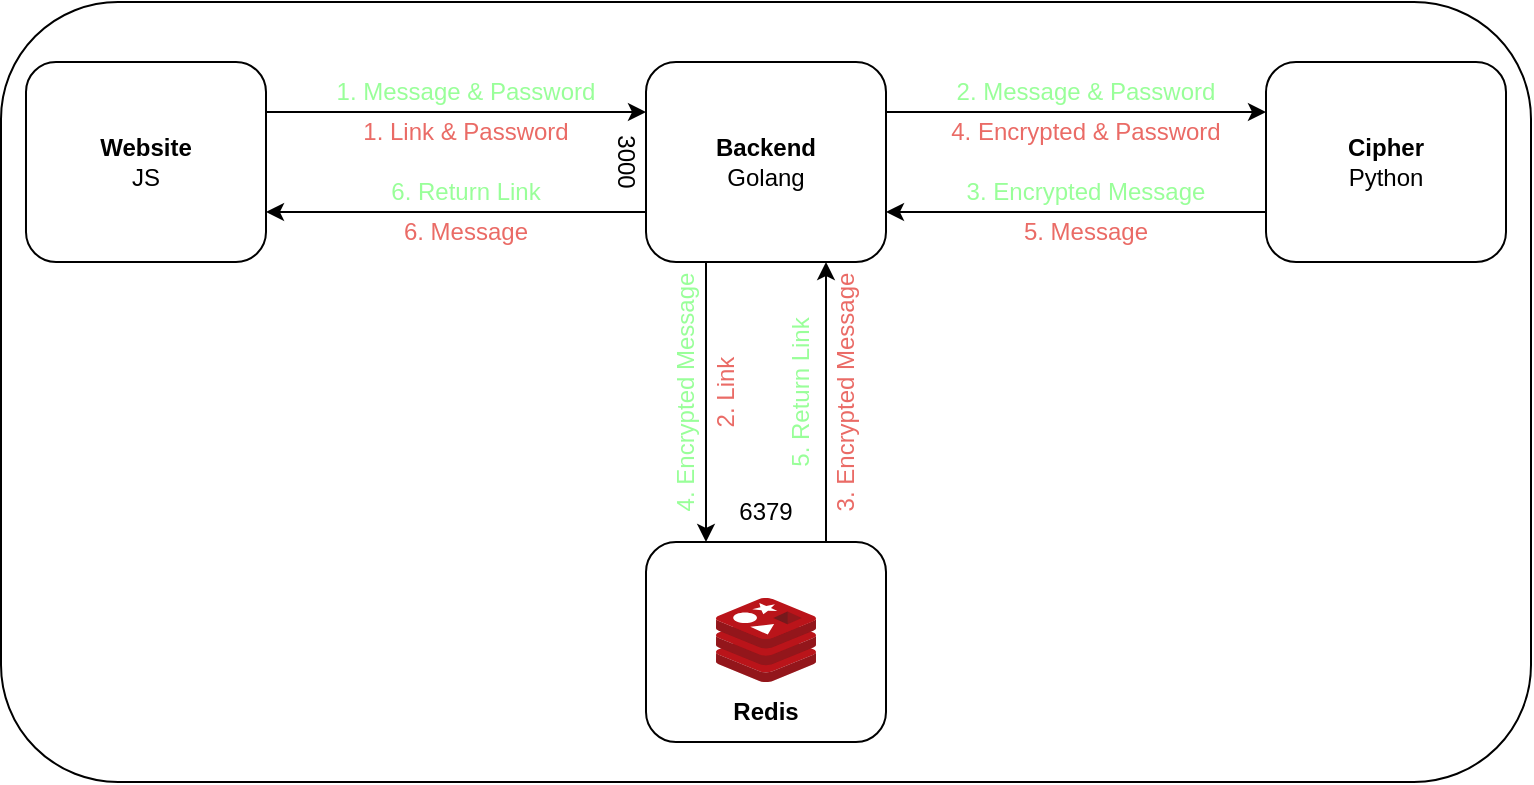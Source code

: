 <mxfile version="22.0.3" type="device">
  <diagram id="R2lEEEUBdFMjLlhIrx00" name="Page-1">
    <mxGraphModel dx="1114" dy="854" grid="1" gridSize="10" guides="1" tooltips="1" connect="1" arrows="1" fold="1" page="1" pageScale="1" pageWidth="850" pageHeight="1100" math="0" shadow="0" extFonts="Permanent Marker^https://fonts.googleapis.com/css?family=Permanent+Marker">
      <root>
        <mxCell id="0" />
        <mxCell id="1" parent="0" />
        <mxCell id="hGutVVly0162uLkcKSLS-45" value="" style="rounded=1;whiteSpace=wrap;html=1;" parent="1" vertex="1">
          <mxGeometry x="27.5" y="210" width="765" height="390" as="geometry" />
        </mxCell>
        <mxCell id="hGutVVly0162uLkcKSLS-1" value="&lt;b&gt;Website&lt;/b&gt;&lt;br&gt;JS" style="rounded=1;whiteSpace=wrap;html=1;" parent="1" vertex="1">
          <mxGeometry x="40" y="240" width="120" height="100" as="geometry" />
        </mxCell>
        <mxCell id="hGutVVly0162uLkcKSLS-19" style="edgeStyle=orthogonalEdgeStyle;rounded=0;orthogonalLoop=1;jettySize=auto;html=1;exitX=1;exitY=0.25;exitDx=0;exitDy=0;entryX=0;entryY=0.25;entryDx=0;entryDy=0;" parent="1" source="hGutVVly0162uLkcKSLS-2" target="hGutVVly0162uLkcKSLS-3" edge="1">
          <mxGeometry relative="1" as="geometry" />
        </mxCell>
        <mxCell id="hGutVVly0162uLkcKSLS-32" style="edgeStyle=orthogonalEdgeStyle;rounded=0;orthogonalLoop=1;jettySize=auto;html=1;exitX=0.75;exitY=1;exitDx=0;exitDy=0;entryX=0.75;entryY=0;entryDx=0;entryDy=0;startArrow=classic;startFill=1;endArrow=none;endFill=0;" parent="1" source="hGutVVly0162uLkcKSLS-2" target="hGutVVly0162uLkcKSLS-31" edge="1">
          <mxGeometry relative="1" as="geometry" />
        </mxCell>
        <mxCell id="hGutVVly0162uLkcKSLS-33" style="edgeStyle=orthogonalEdgeStyle;rounded=0;orthogonalLoop=1;jettySize=auto;html=1;exitX=0.25;exitY=1;exitDx=0;exitDy=0;entryX=0.25;entryY=0;entryDx=0;entryDy=0;" parent="1" source="hGutVVly0162uLkcKSLS-2" target="hGutVVly0162uLkcKSLS-31" edge="1">
          <mxGeometry relative="1" as="geometry" />
        </mxCell>
        <mxCell id="hGutVVly0162uLkcKSLS-2" value="&lt;b&gt;Backend&lt;br&gt;&lt;/b&gt;Golang" style="rounded=1;whiteSpace=wrap;html=1;" parent="1" vertex="1">
          <mxGeometry x="350" y="240" width="120" height="100" as="geometry" />
        </mxCell>
        <mxCell id="hGutVVly0162uLkcKSLS-23" style="edgeStyle=orthogonalEdgeStyle;rounded=0;orthogonalLoop=1;jettySize=auto;html=1;exitX=0;exitY=0.75;exitDx=0;exitDy=0;entryX=1;entryY=0.75;entryDx=0;entryDy=0;" parent="1" source="hGutVVly0162uLkcKSLS-3" target="hGutVVly0162uLkcKSLS-2" edge="1">
          <mxGeometry relative="1" as="geometry" />
        </mxCell>
        <mxCell id="hGutVVly0162uLkcKSLS-3" value="&lt;b&gt;Cipher&lt;/b&gt;&lt;br&gt;Python" style="rounded=1;whiteSpace=wrap;html=1;" parent="1" vertex="1">
          <mxGeometry x="660" y="240" width="120" height="100" as="geometry" />
        </mxCell>
        <mxCell id="hGutVVly0162uLkcKSLS-6" value="" style="endArrow=classic;html=1;rounded=0;exitX=1;exitY=0.25;exitDx=0;exitDy=0;entryX=0;entryY=0.25;entryDx=0;entryDy=0;" parent="1" source="hGutVVly0162uLkcKSLS-1" target="hGutVVly0162uLkcKSLS-2" edge="1">
          <mxGeometry width="50" height="50" relative="1" as="geometry">
            <mxPoint x="160" y="260" as="sourcePoint" />
            <mxPoint x="344" y="258" as="targetPoint" />
          </mxGeometry>
        </mxCell>
        <mxCell id="hGutVVly0162uLkcKSLS-7" value="1. Message &amp;amp; Password" style="text;html=1;strokeColor=none;fillColor=none;align=center;verticalAlign=middle;whiteSpace=wrap;rounded=0;fontColor=#99FF99;" parent="1" vertex="1">
          <mxGeometry x="190" y="240" width="140" height="30" as="geometry" />
        </mxCell>
        <mxCell id="hGutVVly0162uLkcKSLS-8" value="" style="endArrow=classic;html=1;rounded=0;entryX=1;entryY=0.75;entryDx=0;entryDy=0;exitX=0;exitY=0.75;exitDx=0;exitDy=0;" parent="1" source="hGutVVly0162uLkcKSLS-2" target="hGutVVly0162uLkcKSLS-1" edge="1">
          <mxGeometry width="50" height="50" relative="1" as="geometry">
            <mxPoint x="290" y="380" as="sourcePoint" />
            <mxPoint x="440" y="360" as="targetPoint" />
          </mxGeometry>
        </mxCell>
        <mxCell id="hGutVVly0162uLkcKSLS-9" value="6. Return Link" style="text;html=1;strokeColor=none;fillColor=none;align=center;verticalAlign=middle;whiteSpace=wrap;rounded=0;labelBackgroundColor=none;fontColor=#99FF99;" parent="1" vertex="1">
          <mxGeometry x="205" y="290" width="110" height="30" as="geometry" />
        </mxCell>
        <mxCell id="hGutVVly0162uLkcKSLS-10" value="3000" style="text;html=1;strokeColor=none;fillColor=none;align=center;verticalAlign=middle;whiteSpace=wrap;rounded=0;direction=east;flipV=0;flipH=1;labelBackgroundColor=default;labelBorderColor=none;rotation=90;" parent="1" vertex="1">
          <mxGeometry x="310" y="275" width="60" height="30" as="geometry" />
        </mxCell>
        <mxCell id="hGutVVly0162uLkcKSLS-15" value="1. Link &amp;amp; Password" style="text;html=1;strokeColor=none;fillColor=none;align=center;verticalAlign=middle;whiteSpace=wrap;rounded=0;fontColor=#EA6B66;" parent="1" vertex="1">
          <mxGeometry x="185" y="260" width="150" height="30" as="geometry" />
        </mxCell>
        <mxCell id="hGutVVly0162uLkcKSLS-20" value="2. Message &amp;amp; Password" style="text;html=1;strokeColor=none;fillColor=none;align=center;verticalAlign=middle;whiteSpace=wrap;rounded=0;fontColor=#99FF99;" parent="1" vertex="1">
          <mxGeometry x="500" y="240" width="140" height="30" as="geometry" />
        </mxCell>
        <mxCell id="hGutVVly0162uLkcKSLS-26" value="3. Encrypted Message" style="text;html=1;strokeColor=none;fillColor=none;align=center;verticalAlign=middle;whiteSpace=wrap;rounded=0;fontColor=#99FF99;" parent="1" vertex="1">
          <mxGeometry x="500" y="290" width="140" height="30" as="geometry" />
        </mxCell>
        <mxCell id="hGutVVly0162uLkcKSLS-30" value="4. Encrypted Message" style="text;html=1;strokeColor=none;fillColor=none;align=center;verticalAlign=middle;whiteSpace=wrap;rounded=0;fontColor=#99FF99;rotation=-90;" parent="1" vertex="1">
          <mxGeometry x="300" y="390" width="140" height="30" as="geometry" />
        </mxCell>
        <mxCell id="hGutVVly0162uLkcKSLS-31" value="&lt;b&gt;Redis&lt;/b&gt;" style="rounded=1;whiteSpace=wrap;html=1;verticalAlign=bottom;spacingBottom=6;" parent="1" vertex="1">
          <mxGeometry x="350" y="480" width="120" height="100" as="geometry" />
        </mxCell>
        <mxCell id="hGutVVly0162uLkcKSLS-34" value="" style="image;sketch=0;aspect=fixed;html=1;points=[];align=center;fontSize=12;image=img/lib/mscae/Cache_Redis_Product.svg;" parent="1" vertex="1">
          <mxGeometry x="385" y="508" width="50" height="42" as="geometry" />
        </mxCell>
        <mxCell id="hGutVVly0162uLkcKSLS-35" value="6379" style="text;html=1;strokeColor=none;fillColor=none;align=center;verticalAlign=middle;whiteSpace=wrap;rounded=0;direction=east;flipV=0;flipH=1;labelBackgroundColor=default;labelBorderColor=none;rotation=0;" parent="1" vertex="1">
          <mxGeometry x="380" y="450" width="60" height="30" as="geometry" />
        </mxCell>
        <mxCell id="hGutVVly0162uLkcKSLS-36" value="5. Return Link" style="text;html=1;strokeColor=none;fillColor=none;align=center;verticalAlign=middle;whiteSpace=wrap;rounded=0;fontColor=#99FF99;rotation=-90;" parent="1" vertex="1">
          <mxGeometry x="370" y="390" width="115" height="30" as="geometry" />
        </mxCell>
        <mxCell id="hGutVVly0162uLkcKSLS-39" value="2. Link" style="text;html=1;strokeColor=none;fillColor=none;align=center;verticalAlign=middle;whiteSpace=wrap;rounded=0;fontColor=#EA6B66;rotation=-90;" parent="1" vertex="1">
          <mxGeometry x="320" y="390" width="140" height="30" as="geometry" />
        </mxCell>
        <mxCell id="hGutVVly0162uLkcKSLS-40" value="3. Encrypted Message" style="text;html=1;strokeColor=none;fillColor=none;align=center;verticalAlign=middle;whiteSpace=wrap;rounded=0;fontColor=#EA6B66;rotation=-90;" parent="1" vertex="1">
          <mxGeometry x="380" y="390" width="140" height="30" as="geometry" />
        </mxCell>
        <mxCell id="hGutVVly0162uLkcKSLS-41" value="4. Encrypted &amp;amp; Password" style="text;html=1;strokeColor=none;fillColor=none;align=center;verticalAlign=middle;whiteSpace=wrap;rounded=0;fontColor=#EA6B66;" parent="1" vertex="1">
          <mxGeometry x="500" y="260" width="140" height="30" as="geometry" />
        </mxCell>
        <mxCell id="hGutVVly0162uLkcKSLS-42" value="5. Message" style="text;html=1;strokeColor=none;fillColor=none;align=center;verticalAlign=middle;whiteSpace=wrap;rounded=0;fontColor=#EA6B66;" parent="1" vertex="1">
          <mxGeometry x="500" y="310" width="140" height="30" as="geometry" />
        </mxCell>
        <mxCell id="hGutVVly0162uLkcKSLS-43" value="6. Message" style="text;html=1;strokeColor=none;fillColor=none;align=center;verticalAlign=middle;whiteSpace=wrap;rounded=0;fontColor=#EA6B66;" parent="1" vertex="1">
          <mxGeometry x="185" y="310" width="150" height="30" as="geometry" />
        </mxCell>
      </root>
    </mxGraphModel>
  </diagram>
</mxfile>
